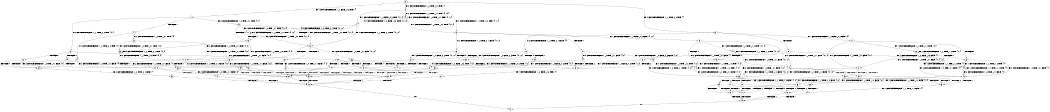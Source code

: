 digraph BCG {
size = "7, 10.5";
center = TRUE;
node [shape = circle];
0 [peripheries = 2];
0 -> 1 [label = "EX !1 !ATOMIC_EXCH_BRANCH (1, +0, FALSE, +0, 3, TRUE) !{}"];
0 -> 2 [label = "EX !2 !ATOMIC_EXCH_BRANCH (1, +0, TRUE, +0, 1, TRUE) !{}"];
0 -> 3 [label = "EX !0 !ATOMIC_EXCH_BRANCH (1, +1, TRUE, +0, 2, TRUE) !{}"];
1 -> 4 [label = "TERMINATE !1"];
1 -> 5 [label = "EX !2 !ATOMIC_EXCH_BRANCH (1, +0, TRUE, +0, 1, TRUE) !{0, 1}"];
1 -> 6 [label = "EX !0 !ATOMIC_EXCH_BRANCH (1, +1, TRUE, +0, 2, TRUE) !{0, 1}"];
2 -> 7 [label = "EX !1 !ATOMIC_EXCH_BRANCH (1, +0, FALSE, +0, 3, TRUE) !{0, 1, 2}"];
2 -> 8 [label = "EX !0 !ATOMIC_EXCH_BRANCH (1, +1, TRUE, +0, 2, TRUE) !{0, 1, 2}"];
2 -> 9 [label = "EX !2 !ATOMIC_EXCH_BRANCH (1, +0, TRUE, +0, 1, TRUE) !{0, 1, 2}"];
3 -> 10 [label = "TERMINATE !0"];
3 -> 11 [label = "EX !1 !ATOMIC_EXCH_BRANCH (1, +0, FALSE, +0, 3, FALSE) !{0}"];
3 -> 12 [label = "EX !2 !ATOMIC_EXCH_BRANCH (1, +0, TRUE, +0, 1, FALSE) !{0}"];
4 -> 13 [label = "EX !2 !ATOMIC_EXCH_BRANCH (1, +0, TRUE, +0, 1, TRUE) !{0}"];
4 -> 14 [label = "EX !0 !ATOMIC_EXCH_BRANCH (1, +1, TRUE, +0, 2, TRUE) !{0}"];
5 -> 15 [label = "TERMINATE !1"];
5 -> 16 [label = "EX !0 !ATOMIC_EXCH_BRANCH (1, +1, TRUE, +0, 2, TRUE) !{0, 1, 2}"];
5 -> 17 [label = "EX !2 !ATOMIC_EXCH_BRANCH (1, +0, TRUE, +0, 1, TRUE) !{0, 1, 2}"];
6 -> 18 [label = "TERMINATE !1"];
6 -> 19 [label = "TERMINATE !0"];
6 -> 20 [label = "EX !2 !ATOMIC_EXCH_BRANCH (1, +0, TRUE, +0, 1, FALSE) !{0, 1}"];
7 -> 15 [label = "TERMINATE !1"];
7 -> 16 [label = "EX !0 !ATOMIC_EXCH_BRANCH (1, +1, TRUE, +0, 2, TRUE) !{0, 1, 2}"];
7 -> 17 [label = "EX !2 !ATOMIC_EXCH_BRANCH (1, +0, TRUE, +0, 1, TRUE) !{0, 1, 2}"];
8 -> 21 [label = "TERMINATE !0"];
8 -> 22 [label = "EX !1 !ATOMIC_EXCH_BRANCH (1, +0, FALSE, +0, 3, FALSE) !{0, 1, 2}"];
8 -> 23 [label = "EX !2 !ATOMIC_EXCH_BRANCH (1, +0, TRUE, +0, 1, FALSE) !{0, 1, 2}"];
9 -> 7 [label = "EX !1 !ATOMIC_EXCH_BRANCH (1, +0, FALSE, +0, 3, TRUE) !{0, 1, 2}"];
9 -> 8 [label = "EX !0 !ATOMIC_EXCH_BRANCH (1, +1, TRUE, +0, 2, TRUE) !{0, 1, 2}"];
9 -> 9 [label = "EX !2 !ATOMIC_EXCH_BRANCH (1, +0, TRUE, +0, 1, TRUE) !{0, 1, 2}"];
10 -> 24 [label = "EX !1 !ATOMIC_EXCH_BRANCH (1, +0, FALSE, +0, 3, FALSE) !{}"];
10 -> 25 [label = "EX !2 !ATOMIC_EXCH_BRANCH (1, +0, TRUE, +0, 1, FALSE) !{}"];
11 -> 26 [label = "TERMINATE !0"];
11 -> 27 [label = "EX !2 !ATOMIC_EXCH_BRANCH (1, +0, TRUE, +0, 1, FALSE) !{0, 1}"];
11 -> 28 [label = "EX !1 !ATOMIC_EXCH_BRANCH (1, +1, TRUE, +1, 2, TRUE) !{0, 1}"];
12 -> 29 [label = "TERMINATE !2"];
12 -> 30 [label = "TERMINATE !0"];
12 -> 31 [label = "EX !1 !ATOMIC_EXCH_BRANCH (1, +0, FALSE, +0, 3, TRUE) !{0, 1, 2}"];
13 -> 32 [label = "EX !0 !ATOMIC_EXCH_BRANCH (1, +1, TRUE, +0, 2, TRUE) !{0, 2}"];
13 -> 33 [label = "EX !2 !ATOMIC_EXCH_BRANCH (1, +0, TRUE, +0, 1, TRUE) !{0, 2}"];
14 -> 34 [label = "TERMINATE !0"];
14 -> 35 [label = "EX !2 !ATOMIC_EXCH_BRANCH (1, +0, TRUE, +0, 1, FALSE) !{0}"];
15 -> 32 [label = "EX !0 !ATOMIC_EXCH_BRANCH (1, +1, TRUE, +0, 2, TRUE) !{0, 2}"];
15 -> 33 [label = "EX !2 !ATOMIC_EXCH_BRANCH (1, +0, TRUE, +0, 1, TRUE) !{0, 2}"];
16 -> 36 [label = "TERMINATE !1"];
16 -> 37 [label = "TERMINATE !0"];
16 -> 38 [label = "EX !2 !ATOMIC_EXCH_BRANCH (1, +0, TRUE, +0, 1, FALSE) !{0, 1, 2}"];
17 -> 15 [label = "TERMINATE !1"];
17 -> 16 [label = "EX !0 !ATOMIC_EXCH_BRANCH (1, +1, TRUE, +0, 2, TRUE) !{0, 1, 2}"];
17 -> 17 [label = "EX !2 !ATOMIC_EXCH_BRANCH (1, +0, TRUE, +0, 1, TRUE) !{0, 1, 2}"];
18 -> 34 [label = "TERMINATE !0"];
18 -> 35 [label = "EX !2 !ATOMIC_EXCH_BRANCH (1, +0, TRUE, +0, 1, FALSE) !{0}"];
19 -> 34 [label = "TERMINATE !1"];
19 -> 39 [label = "EX !2 !ATOMIC_EXCH_BRANCH (1, +0, TRUE, +0, 1, FALSE) !{1}"];
20 -> 40 [label = "TERMINATE !1"];
20 -> 41 [label = "TERMINATE !2"];
20 -> 42 [label = "TERMINATE !0"];
21 -> 43 [label = "EX !1 !ATOMIC_EXCH_BRANCH (1, +0, FALSE, +0, 3, FALSE) !{1, 2}"];
21 -> 44 [label = "EX !2 !ATOMIC_EXCH_BRANCH (1, +0, TRUE, +0, 1, FALSE) !{1, 2}"];
22 -> 45 [label = "TERMINATE !0"];
22 -> 46 [label = "EX !2 !ATOMIC_EXCH_BRANCH (1, +0, TRUE, +0, 1, FALSE) !{0, 1, 2}"];
22 -> 47 [label = "EX !1 !ATOMIC_EXCH_BRANCH (1, +1, TRUE, +1, 2, TRUE) !{0, 1, 2}"];
23 -> 29 [label = "TERMINATE !2"];
23 -> 30 [label = "TERMINATE !0"];
23 -> 31 [label = "EX !1 !ATOMIC_EXCH_BRANCH (1, +0, FALSE, +0, 3, TRUE) !{0, 1, 2}"];
24 -> 48 [label = "EX !2 !ATOMIC_EXCH_BRANCH (1, +0, TRUE, +0, 1, FALSE) !{1}"];
24 -> 49 [label = "EX !1 !ATOMIC_EXCH_BRANCH (1, +1, TRUE, +1, 2, TRUE) !{1}"];
25 -> 50 [label = "TERMINATE !2"];
25 -> 51 [label = "EX !1 !ATOMIC_EXCH_BRANCH (1, +0, FALSE, +0, 3, TRUE) !{1, 2}"];
26 -> 48 [label = "EX !2 !ATOMIC_EXCH_BRANCH (1, +0, TRUE, +0, 1, FALSE) !{1}"];
26 -> 49 [label = "EX !1 !ATOMIC_EXCH_BRANCH (1, +1, TRUE, +1, 2, TRUE) !{1}"];
27 -> 52 [label = "TERMINATE !2"];
27 -> 53 [label = "TERMINATE !0"];
27 -> 54 [label = "EX !1 !ATOMIC_EXCH_BRANCH (1, +1, TRUE, +1, 2, FALSE) !{0, 1, 2}"];
28 -> 26 [label = "TERMINATE !0"];
28 -> 27 [label = "EX !2 !ATOMIC_EXCH_BRANCH (1, +0, TRUE, +0, 1, FALSE) !{0, 1}"];
28 -> 28 [label = "EX !1 !ATOMIC_EXCH_BRANCH (1, +1, TRUE, +1, 2, TRUE) !{0, 1}"];
29 -> 50 [label = "TERMINATE !0"];
29 -> 55 [label = "EX !1 !ATOMIC_EXCH_BRANCH (1, +0, FALSE, +0, 3, TRUE) !{0, 1}"];
30 -> 50 [label = "TERMINATE !2"];
30 -> 51 [label = "EX !1 !ATOMIC_EXCH_BRANCH (1, +0, FALSE, +0, 3, TRUE) !{1, 2}"];
31 -> 40 [label = "TERMINATE !1"];
31 -> 41 [label = "TERMINATE !2"];
31 -> 42 [label = "TERMINATE !0"];
32 -> 56 [label = "TERMINATE !0"];
32 -> 57 [label = "EX !2 !ATOMIC_EXCH_BRANCH (1, +0, TRUE, +0, 1, FALSE) !{0, 2}"];
33 -> 32 [label = "EX !0 !ATOMIC_EXCH_BRANCH (1, +1, TRUE, +0, 2, TRUE) !{0, 2}"];
33 -> 33 [label = "EX !2 !ATOMIC_EXCH_BRANCH (1, +0, TRUE, +0, 1, TRUE) !{0, 2}"];
34 -> 58 [label = "EX !2 !ATOMIC_EXCH_BRANCH (1, +0, TRUE, +0, 1, FALSE) !{}"];
35 -> 59 [label = "TERMINATE !2"];
35 -> 60 [label = "TERMINATE !0"];
36 -> 56 [label = "TERMINATE !0"];
36 -> 57 [label = "EX !2 !ATOMIC_EXCH_BRANCH (1, +0, TRUE, +0, 1, FALSE) !{0, 2}"];
37 -> 56 [label = "TERMINATE !1"];
37 -> 61 [label = "EX !2 !ATOMIC_EXCH_BRANCH (1, +0, TRUE, +0, 1, FALSE) !{1, 2}"];
38 -> 40 [label = "TERMINATE !1"];
38 -> 41 [label = "TERMINATE !2"];
38 -> 42 [label = "TERMINATE !0"];
39 -> 60 [label = "TERMINATE !1"];
39 -> 62 [label = "TERMINATE !2"];
40 -> 59 [label = "TERMINATE !2"];
40 -> 60 [label = "TERMINATE !0"];
41 -> 59 [label = "TERMINATE !1"];
41 -> 62 [label = "TERMINATE !0"];
42 -> 60 [label = "TERMINATE !1"];
42 -> 62 [label = "TERMINATE !2"];
43 -> 63 [label = "EX !2 !ATOMIC_EXCH_BRANCH (1, +0, TRUE, +0, 1, FALSE) !{1, 2}"];
43 -> 64 [label = "EX !1 !ATOMIC_EXCH_BRANCH (1, +1, TRUE, +1, 2, TRUE) !{1, 2}"];
44 -> 50 [label = "TERMINATE !2"];
44 -> 51 [label = "EX !1 !ATOMIC_EXCH_BRANCH (1, +0, FALSE, +0, 3, TRUE) !{1, 2}"];
45 -> 63 [label = "EX !2 !ATOMIC_EXCH_BRANCH (1, +0, TRUE, +0, 1, FALSE) !{1, 2}"];
45 -> 64 [label = "EX !1 !ATOMIC_EXCH_BRANCH (1, +1, TRUE, +1, 2, TRUE) !{1, 2}"];
46 -> 52 [label = "TERMINATE !2"];
46 -> 53 [label = "TERMINATE !0"];
46 -> 54 [label = "EX !1 !ATOMIC_EXCH_BRANCH (1, +1, TRUE, +1, 2, FALSE) !{0, 1, 2}"];
47 -> 45 [label = "TERMINATE !0"];
47 -> 46 [label = "EX !2 !ATOMIC_EXCH_BRANCH (1, +0, TRUE, +0, 1, FALSE) !{0, 1, 2}"];
47 -> 47 [label = "EX !1 !ATOMIC_EXCH_BRANCH (1, +1, TRUE, +1, 2, TRUE) !{0, 1, 2}"];
48 -> 65 [label = "TERMINATE !2"];
48 -> 66 [label = "EX !1 !ATOMIC_EXCH_BRANCH (1, +1, TRUE, +1, 2, FALSE) !{1, 2}"];
49 -> 48 [label = "EX !2 !ATOMIC_EXCH_BRANCH (1, +0, TRUE, +0, 1, FALSE) !{1}"];
49 -> 49 [label = "EX !1 !ATOMIC_EXCH_BRANCH (1, +1, TRUE, +1, 2, TRUE) !{1}"];
50 -> 67 [label = "EX !1 !ATOMIC_EXCH_BRANCH (1, +0, FALSE, +0, 3, TRUE) !{1}"];
51 -> 60 [label = "TERMINATE !1"];
51 -> 62 [label = "TERMINATE !2"];
52 -> 65 [label = "TERMINATE !0"];
52 -> 68 [label = "EX !1 !ATOMIC_EXCH_BRANCH (1, +1, TRUE, +1, 2, FALSE) !{0, 1}"];
53 -> 65 [label = "TERMINATE !2"];
53 -> 66 [label = "EX !1 !ATOMIC_EXCH_BRANCH (1, +1, TRUE, +1, 2, FALSE) !{1, 2}"];
54 -> 69 [label = "TERMINATE !1"];
54 -> 70 [label = "TERMINATE !2"];
54 -> 71 [label = "TERMINATE !0"];
55 -> 59 [label = "TERMINATE !1"];
55 -> 62 [label = "TERMINATE !0"];
56 -> 72 [label = "EX !2 !ATOMIC_EXCH_BRANCH (1, +0, TRUE, +0, 1, FALSE) !{2}"];
57 -> 59 [label = "TERMINATE !2"];
57 -> 60 [label = "TERMINATE !0"];
58 -> 73 [label = "TERMINATE !2"];
59 -> 73 [label = "TERMINATE !0"];
60 -> 73 [label = "TERMINATE !2"];
61 -> 60 [label = "TERMINATE !1"];
61 -> 62 [label = "TERMINATE !2"];
62 -> 73 [label = "TERMINATE !1"];
63 -> 65 [label = "TERMINATE !2"];
63 -> 66 [label = "EX !1 !ATOMIC_EXCH_BRANCH (1, +1, TRUE, +1, 2, FALSE) !{1, 2}"];
64 -> 63 [label = "EX !2 !ATOMIC_EXCH_BRANCH (1, +0, TRUE, +0, 1, FALSE) !{1, 2}"];
64 -> 64 [label = "EX !1 !ATOMIC_EXCH_BRANCH (1, +1, TRUE, +1, 2, TRUE) !{1, 2}"];
65 -> 74 [label = "EX !1 !ATOMIC_EXCH_BRANCH (1, +1, TRUE, +1, 2, FALSE) !{1}"];
66 -> 75 [label = "TERMINATE !1"];
66 -> 76 [label = "TERMINATE !2"];
67 -> 73 [label = "TERMINATE !1"];
68 -> 77 [label = "TERMINATE !1"];
68 -> 76 [label = "TERMINATE !0"];
69 -> 77 [label = "TERMINATE !2"];
69 -> 75 [label = "TERMINATE !0"];
70 -> 77 [label = "TERMINATE !1"];
70 -> 76 [label = "TERMINATE !0"];
71 -> 75 [label = "TERMINATE !1"];
71 -> 76 [label = "TERMINATE !2"];
72 -> 73 [label = "TERMINATE !2"];
73 -> 78 [label = "exit"];
74 -> 79 [label = "TERMINATE !1"];
75 -> 79 [label = "TERMINATE !2"];
76 -> 79 [label = "TERMINATE !1"];
77 -> 79 [label = "TERMINATE !0"];
79 -> 78 [label = "exit"];
}
